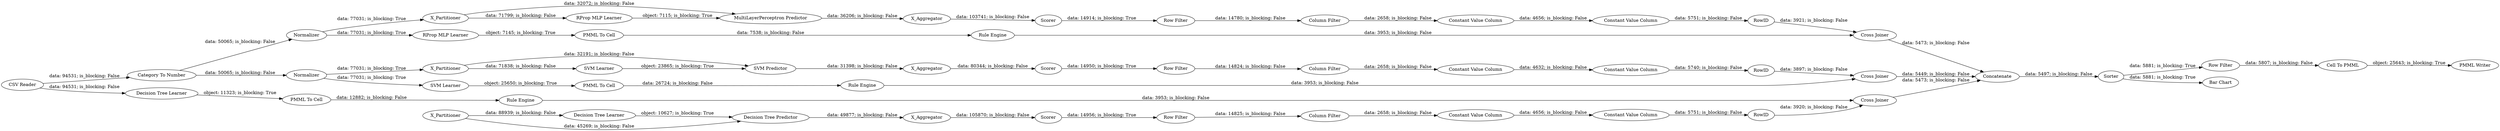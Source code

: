 digraph {
	"6520552079069810088_31" [label="Decision Tree Learner"]
	"-8425487232859769698_54" [label="Cell To PMML"]
	"-8425487232859769698_60" [label=Concatenate]
	"-3953798571462902409_2" [label=X_Partitioner]
	"-8425487232859769698_52" [label=Sorter]
	"-9007208392203557893_7" [label=X_Aggregator]
	"5570631845557435280_9" [label="Row Filter"]
	"-9007208392203557893_2" [label=X_Partitioner]
	"-8425487232859769698_53" [label="Row Filter"]
	"3067397733806237933_35" [label="RProp MLP Learner"]
	"-6196624214155026630_34" [label="Rule Engine"]
	"-8425487232859769698_59" [label="Bar Chart"]
	"-5605159305655375065_9" [label="Row Filter"]
	"-3953798571462902409_40" [label=Scorer]
	"-8425487232859769698_58" [label="Category To Number"]
	"-8425487232859769698_63" [label="PMML Writer"]
	"-3953798571462902409_39" [label=Normalizer]
	"3067397733806237933_34" [label="Rule Engine"]
	"-4035229390517561687_33" [label="SVM Learner"]
	"-9007208392203557893_39" [label="Cross Joiner"]
	"-9007208392203557893_41" [label=Scorer]
	"-5605159305655375065_290" [label="Constant Value Column"]
	"6520552079069810088_38" [label="Cross Joiner"]
	"-9007208392203557893_40" [label=Normalizer]
	"-8425487232859769698_62" [label="CSV Reader"]
	"3067397733806237933_22" [label="PMML To Cell"]
	"7899022426423331704_292" [label="Constant Value Column"]
	"6520552079069810088_2" [label=X_Partitioner]
	"7899022426423331704_294" [label="Column Filter"]
	"-4035229390517561687_35" [label="Rule Engine"]
	"-9007208392203557893_32" [label="SVM Predictor"]
	"-9007208392203557893_31" [label="SVM Learner"]
	"5570631845557435280_292" [label="Constant Value Column"]
	"-5605159305655375065_294" [label="Column Filter"]
	"6520552079069810088_32" [label="Decision Tree Predictor"]
	"-3953798571462902409_38" [label="Cross Joiner"]
	"-6196624214155026630_33" [label="Decision Tree Learner"]
	"6520552079069810088_7" [label=X_Aggregator]
	"7899022426423331704_9" [label="Row Filter"]
	"6520552079069810088_39" [label=Scorer]
	"7899022426423331704_290" [label="Constant Value Column"]
	"-3953798571462902409_32" [label="MultiLayerPerceptron Predictor"]
	"7899022426423331704_293" [label=RowID]
	"-3953798571462902409_7" [label=X_Aggregator]
	"5570631845557435280_294" [label="Column Filter"]
	"5570631845557435280_290" [label="Constant Value Column"]
	"-3953798571462902409_31" [label="RProp MLP Learner"]
	"-4035229390517561687_34" [label="PMML To Cell"]
	"-6196624214155026630_28" [label="PMML To Cell"]
	"-5605159305655375065_293" [label=RowID]
	"5570631845557435280_293" [label=RowID]
	"-5605159305655375065_292" [label="Constant Value Column"]
	"-9007208392203557893_40" -> "-9007208392203557893_2" [label="data: 77031; is_blocking: True"]
	"-4035229390517561687_34" -> "-4035229390517561687_35" [label="data: 26724; is_blocking: False"]
	"-3953798571462902409_2" -> "-3953798571462902409_31" [label="data: 71799; is_blocking: False"]
	"-4035229390517561687_33" -> "-4035229390517561687_34" [label="object: 25650; is_blocking: True"]
	"-9007208392203557893_2" -> "-9007208392203557893_31" [label="data: 71838; is_blocking: False"]
	"-9007208392203557893_32" -> "-9007208392203557893_7" [label="data: 31398; is_blocking: False"]
	"-5605159305655375065_294" -> "-5605159305655375065_290" [label="data: 2658; is_blocking: False"]
	"-3953798571462902409_2" -> "-3953798571462902409_32" [label="data: 32072; is_blocking: False"]
	"-6196624214155026630_34" -> "6520552079069810088_38" [label="data: 3953; is_blocking: False"]
	"-8425487232859769698_62" -> "-6196624214155026630_33" [label="data: 94531; is_blocking: False"]
	"-9007208392203557893_41" -> "7899022426423331704_9" [label="data: 14950; is_blocking: True"]
	"-5605159305655375065_290" -> "-5605159305655375065_292" [label="data: 4656; is_blocking: False"]
	"7899022426423331704_293" -> "-9007208392203557893_39" [label="data: 3897; is_blocking: False"]
	"-8425487232859769698_52" -> "-8425487232859769698_53" [label="data: 5881; is_blocking: True"]
	"-9007208392203557893_39" -> "-8425487232859769698_60" [label="data: 5449; is_blocking: False"]
	"7899022426423331704_290" -> "7899022426423331704_292" [label="data: 4632; is_blocking: False"]
	"5570631845557435280_294" -> "5570631845557435280_290" [label="data: 2658; is_blocking: False"]
	"5570631845557435280_290" -> "5570631845557435280_292" [label="data: 4656; is_blocking: False"]
	"6520552079069810088_32" -> "6520552079069810088_7" [label="data: 49877; is_blocking: False"]
	"6520552079069810088_7" -> "6520552079069810088_39" [label="data: 105870; is_blocking: False"]
	"-3953798571462902409_40" -> "-5605159305655375065_9" [label="data: 14914; is_blocking: True"]
	"-3953798571462902409_7" -> "-3953798571462902409_40" [label="data: 103741; is_blocking: False"]
	"-3953798571462902409_39" -> "3067397733806237933_35" [label="data: 77031; is_blocking: True"]
	"-8425487232859769698_60" -> "-8425487232859769698_52" [label="data: 5497; is_blocking: False"]
	"-5605159305655375065_9" -> "-5605159305655375065_294" [label="data: 14780; is_blocking: False"]
	"-9007208392203557893_7" -> "-9007208392203557893_41" [label="data: 80344; is_blocking: False"]
	"-8425487232859769698_52" -> "-8425487232859769698_59" [label="data: 5881; is_blocking: True"]
	"-8425487232859769698_53" -> "-8425487232859769698_54" [label="data: 5807; is_blocking: False"]
	"-3953798571462902409_39" -> "-3953798571462902409_2" [label="data: 77031; is_blocking: True"]
	"-8425487232859769698_62" -> "-8425487232859769698_58" [label="data: 94531; is_blocking: False"]
	"3067397733806237933_35" -> "3067397733806237933_22" [label="object: 7145; is_blocking: True"]
	"7899022426423331704_294" -> "7899022426423331704_290" [label="data: 2658; is_blocking: False"]
	"-9007208392203557893_31" -> "-9007208392203557893_32" [label="object: 23865; is_blocking: True"]
	"-6196624214155026630_28" -> "-6196624214155026630_34" [label="data: 12882; is_blocking: False"]
	"-8425487232859769698_54" -> "-8425487232859769698_63" [label="object: 25643; is_blocking: True"]
	"-8425487232859769698_58" -> "-9007208392203557893_40" [label="data: 50065; is_blocking: False"]
	"7899022426423331704_9" -> "7899022426423331704_294" [label="data: 14824; is_blocking: False"]
	"5570631845557435280_293" -> "6520552079069810088_38" [label="data: 3920; is_blocking: False"]
	"6520552079069810088_39" -> "5570631845557435280_9" [label="data: 14956; is_blocking: True"]
	"-5605159305655375065_292" -> "-5605159305655375065_293" [label="data: 5751; is_blocking: False"]
	"3067397733806237933_22" -> "3067397733806237933_34" [label="data: 7538; is_blocking: False"]
	"-6196624214155026630_33" -> "-6196624214155026630_28" [label="object: 11323; is_blocking: True"]
	"6520552079069810088_38" -> "-8425487232859769698_60" [label="data: 5473; is_blocking: False"]
	"6520552079069810088_2" -> "6520552079069810088_32" [label="data: 45269; is_blocking: False"]
	"7899022426423331704_292" -> "7899022426423331704_293" [label="data: 5740; is_blocking: False"]
	"-3953798571462902409_32" -> "-3953798571462902409_7" [label="data: 36206; is_blocking: False"]
	"-5605159305655375065_293" -> "-3953798571462902409_38" [label="data: 3921; is_blocking: False"]
	"-8425487232859769698_58" -> "-3953798571462902409_39" [label="data: 50065; is_blocking: False"]
	"-3953798571462902409_38" -> "-8425487232859769698_60" [label="data: 5473; is_blocking: False"]
	"-9007208392203557893_40" -> "-4035229390517561687_33" [label="data: 77031; is_blocking: True"]
	"6520552079069810088_2" -> "6520552079069810088_31" [label="data: 88939; is_blocking: False"]
	"-4035229390517561687_35" -> "-9007208392203557893_39" [label="data: 3953; is_blocking: False"]
	"5570631845557435280_9" -> "5570631845557435280_294" [label="data: 14825; is_blocking: False"]
	"-9007208392203557893_2" -> "-9007208392203557893_32" [label="data: 32191; is_blocking: False"]
	"5570631845557435280_292" -> "5570631845557435280_293" [label="data: 5751; is_blocking: False"]
	"-3953798571462902409_31" -> "-3953798571462902409_32" [label="object: 7115; is_blocking: True"]
	"6520552079069810088_31" -> "6520552079069810088_32" [label="object: 10627; is_blocking: True"]
	"3067397733806237933_34" -> "-3953798571462902409_38" [label="data: 3953; is_blocking: False"]
	rankdir=LR
}

